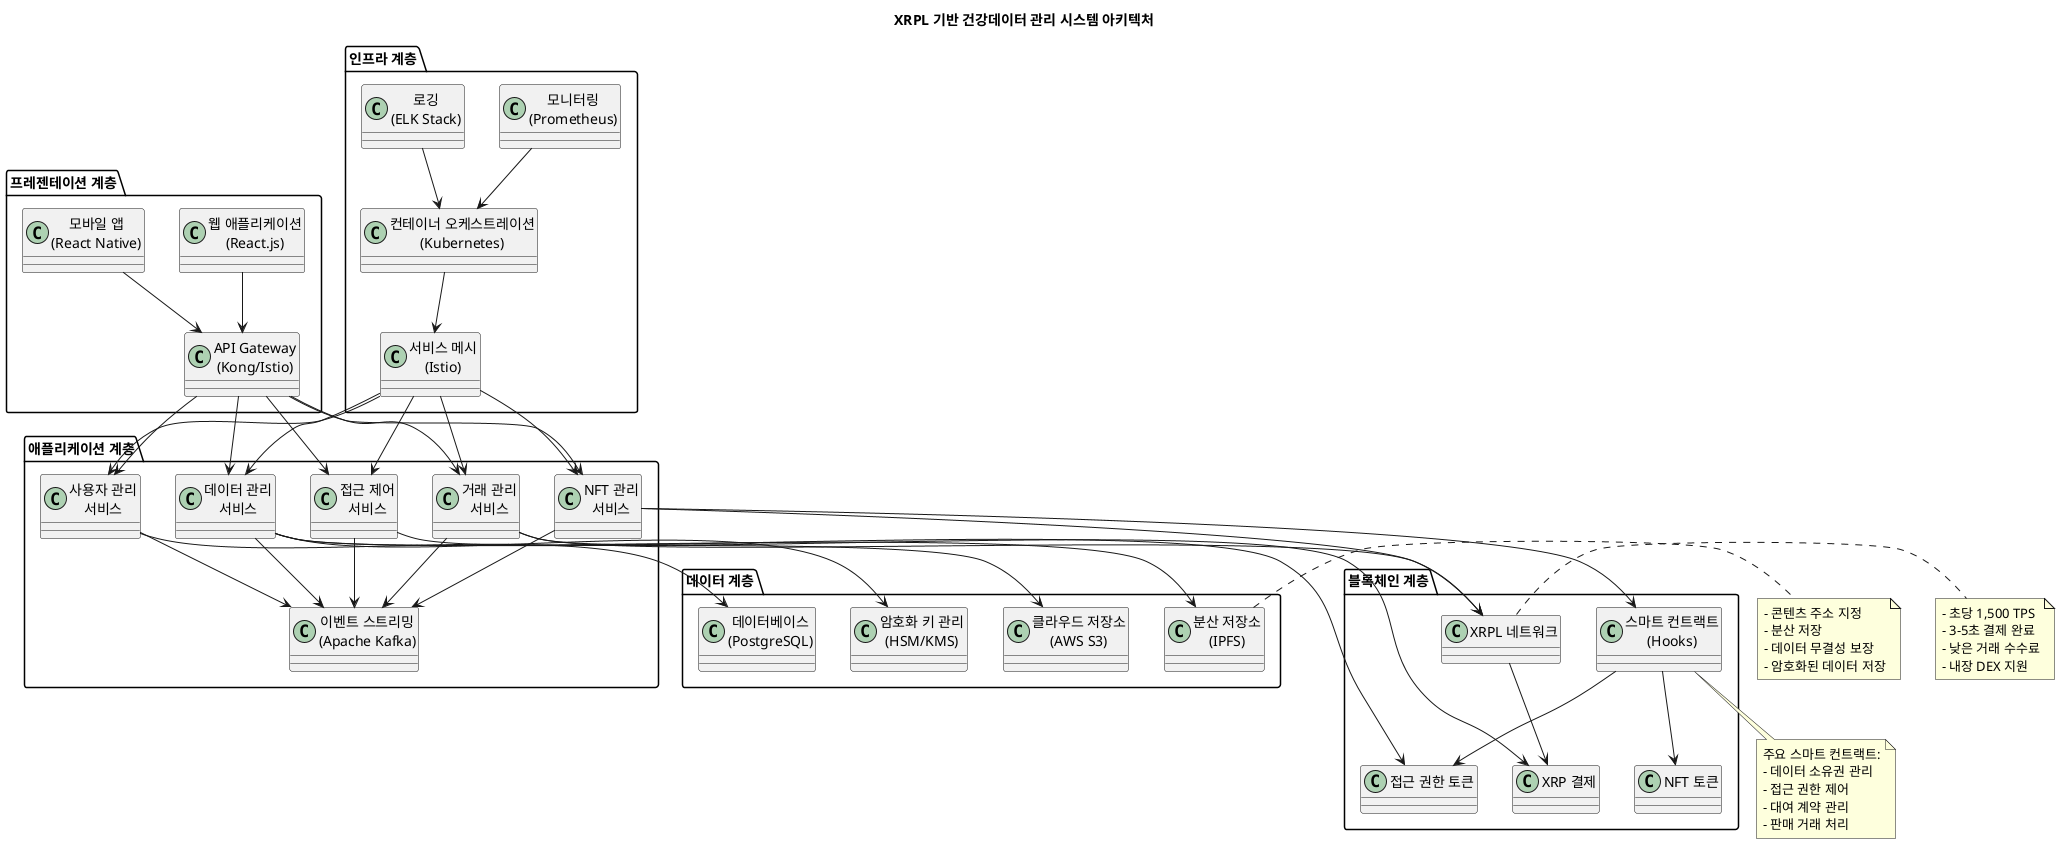 @startuml XRPL_Health_Data_System_Architecture

!define RECTANGLE class

title XRPL 기반 건강데이터 관리 시스템 아키텍처

package "프레젠테이션 계층" {
  RECTANGLE "웹 애플리케이션\n(React.js)" as WebApp
  RECTANGLE "모바일 앱\n(React Native)" as MobileApp
  RECTANGLE "API Gateway\n(Kong/Istio)" as APIGateway
}

package "애플리케이션 계층" {
  RECTANGLE "사용자 관리\n서비스" as UserService
  RECTANGLE "데이터 관리\n서비스" as DataService
  RECTANGLE "NFT 관리\n서비스" as NFTService
  RECTANGLE "거래 관리\n서비스" as TradeService
  RECTANGLE "접근 제어\n서비스" as AccessService
  RECTANGLE "이벤트 스트리밍\n(Apache Kafka)" as EventStream
}

package "블록체인 계층" {
  RECTANGLE "XRPL 네트워크" as XRPL
  RECTANGLE "스마트 컨트랙트\n(Hooks)" as SmartContract
  RECTANGLE "NFT 토큰" as NFTToken
  RECTANGLE "접근 권한 토큰" as AccessToken
  RECTANGLE "XRP 결제" as XRPPayment
}

package "데이터 계층" {
  RECTANGLE "분산 저장소\n(IPFS)" as IPFS
  RECTANGLE "클라우드 저장소\n(AWS S3)" as CloudStorage
  RECTANGLE "암호화 키 관리\n(HSM/KMS)" as KeyManagement
  RECTANGLE "데이터베이스\n(PostgreSQL)" as Database
}

package "인프라 계층" {
  RECTANGLE "컨테이너 오케스트레이션\n(Kubernetes)" as K8s
  RECTANGLE "서비스 메시\n(Istio)" as ServiceMesh
  RECTANGLE "모니터링\n(Prometheus)" as Monitoring
  RECTANGLE "로깅\n(ELK Stack)" as Logging
}

' 연결 관계
WebApp --> APIGateway
MobileApp --> APIGateway
APIGateway --> UserService
APIGateway --> DataService
APIGateway --> NFTService
APIGateway --> TradeService
APIGateway --> AccessService

UserService --> Database
DataService --> IPFS
DataService --> CloudStorage
DataService --> KeyManagement
NFTService --> XRPL
NFTService --> SmartContract
TradeService --> XRPL
TradeService --> XRPPayment
AccessService --> AccessToken

SmartContract --> NFTToken
SmartContract --> AccessToken
XRPL --> XRPPayment

UserService --> EventStream
DataService --> EventStream
NFTService --> EventStream
TradeService --> EventStream
AccessService --> EventStream

ServiceMesh --> UserService
ServiceMesh --> DataService
ServiceMesh --> NFTService
ServiceMesh --> TradeService
ServiceMesh --> AccessService

K8s --> ServiceMesh
Monitoring --> K8s
Logging --> K8s

note right of XRPL
  - 초당 1,500 TPS
  - 3-5초 결제 완료
  - 낮은 거래 수수료
  - 내장 DEX 지원
end note

note right of IPFS
  - 콘텐츠 주소 지정
  - 분산 저장
  - 데이터 무결성 보장
  - 암호화된 데이터 저장
end note

note bottom of SmartContract
  주요 스마트 컨트랙트:
  - 데이터 소유권 관리
  - 접근 권한 제어
  - 대여 계약 관리
  - 판매 거래 처리
end note

@enduml

